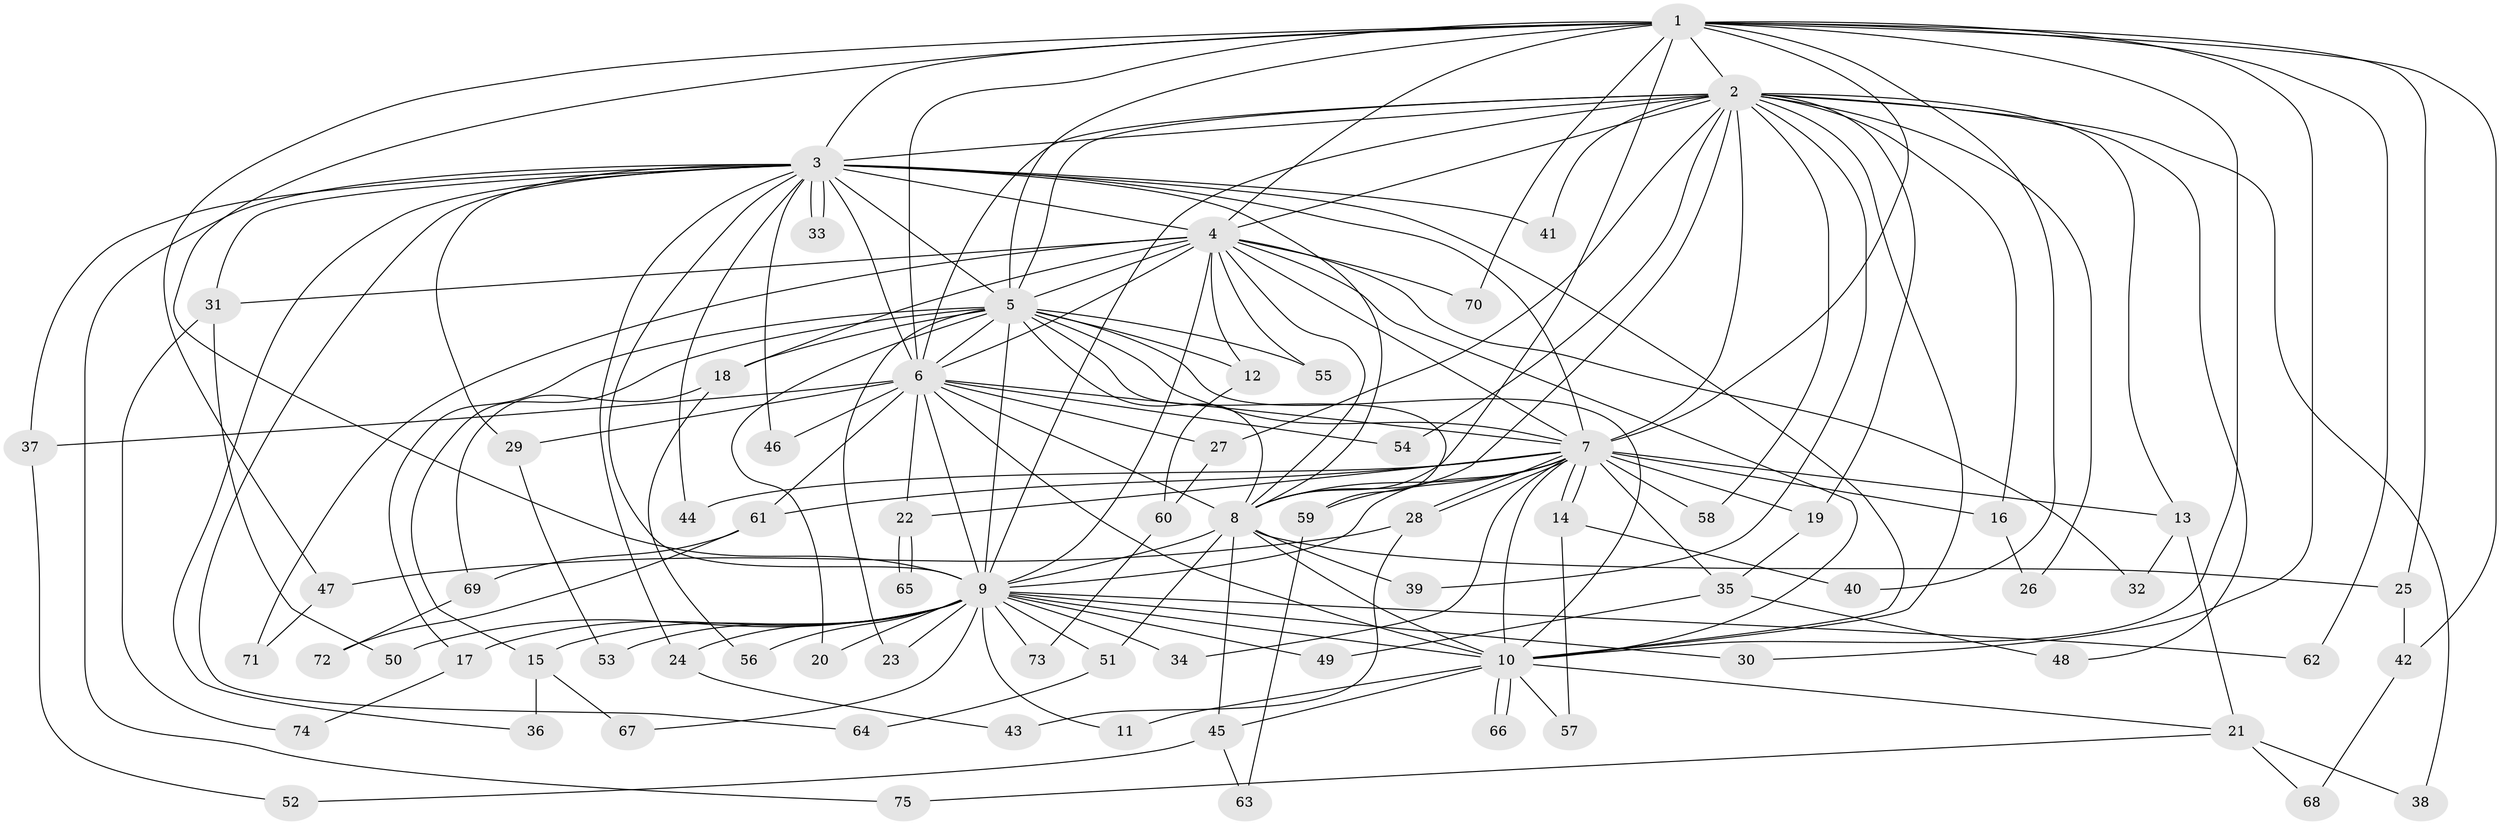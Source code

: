 // Generated by graph-tools (version 1.1) at 2025/13/03/09/25 04:13:47]
// undirected, 75 vertices, 175 edges
graph export_dot {
graph [start="1"]
  node [color=gray90,style=filled];
  1;
  2;
  3;
  4;
  5;
  6;
  7;
  8;
  9;
  10;
  11;
  12;
  13;
  14;
  15;
  16;
  17;
  18;
  19;
  20;
  21;
  22;
  23;
  24;
  25;
  26;
  27;
  28;
  29;
  30;
  31;
  32;
  33;
  34;
  35;
  36;
  37;
  38;
  39;
  40;
  41;
  42;
  43;
  44;
  45;
  46;
  47;
  48;
  49;
  50;
  51;
  52;
  53;
  54;
  55;
  56;
  57;
  58;
  59;
  60;
  61;
  62;
  63;
  64;
  65;
  66;
  67;
  68;
  69;
  70;
  71;
  72;
  73;
  74;
  75;
  1 -- 2;
  1 -- 3;
  1 -- 4;
  1 -- 5;
  1 -- 6;
  1 -- 7;
  1 -- 8;
  1 -- 9;
  1 -- 10;
  1 -- 25;
  1 -- 30;
  1 -- 40;
  1 -- 42;
  1 -- 47;
  1 -- 62;
  1 -- 70;
  2 -- 3;
  2 -- 4;
  2 -- 5;
  2 -- 6;
  2 -- 7;
  2 -- 8;
  2 -- 9;
  2 -- 10;
  2 -- 13;
  2 -- 16;
  2 -- 19;
  2 -- 26;
  2 -- 27;
  2 -- 38;
  2 -- 39;
  2 -- 41;
  2 -- 48;
  2 -- 54;
  2 -- 58;
  3 -- 4;
  3 -- 5;
  3 -- 6;
  3 -- 7;
  3 -- 8;
  3 -- 9;
  3 -- 10;
  3 -- 24;
  3 -- 29;
  3 -- 31;
  3 -- 33;
  3 -- 33;
  3 -- 36;
  3 -- 37;
  3 -- 41;
  3 -- 44;
  3 -- 46;
  3 -- 64;
  3 -- 75;
  4 -- 5;
  4 -- 6;
  4 -- 7;
  4 -- 8;
  4 -- 9;
  4 -- 10;
  4 -- 12;
  4 -- 18;
  4 -- 31;
  4 -- 32;
  4 -- 55;
  4 -- 70;
  4 -- 71;
  5 -- 6;
  5 -- 7;
  5 -- 8;
  5 -- 9;
  5 -- 10;
  5 -- 12;
  5 -- 15;
  5 -- 17;
  5 -- 18;
  5 -- 20;
  5 -- 23;
  5 -- 55;
  5 -- 59;
  6 -- 7;
  6 -- 8;
  6 -- 9;
  6 -- 10;
  6 -- 22;
  6 -- 27;
  6 -- 29;
  6 -- 37;
  6 -- 46;
  6 -- 54;
  6 -- 61;
  7 -- 8;
  7 -- 9;
  7 -- 10;
  7 -- 13;
  7 -- 14;
  7 -- 14;
  7 -- 16;
  7 -- 19;
  7 -- 22;
  7 -- 28;
  7 -- 28;
  7 -- 34;
  7 -- 35;
  7 -- 44;
  7 -- 58;
  7 -- 59;
  7 -- 61;
  8 -- 9;
  8 -- 10;
  8 -- 25;
  8 -- 39;
  8 -- 45;
  8 -- 51;
  9 -- 10;
  9 -- 11;
  9 -- 15;
  9 -- 17;
  9 -- 20;
  9 -- 23;
  9 -- 24;
  9 -- 30;
  9 -- 34;
  9 -- 49;
  9 -- 50;
  9 -- 51;
  9 -- 53;
  9 -- 56;
  9 -- 62;
  9 -- 67;
  9 -- 73;
  10 -- 11;
  10 -- 21;
  10 -- 45;
  10 -- 57;
  10 -- 66;
  10 -- 66;
  12 -- 60;
  13 -- 21;
  13 -- 32;
  14 -- 40;
  14 -- 57;
  15 -- 36;
  15 -- 67;
  16 -- 26;
  17 -- 74;
  18 -- 56;
  18 -- 69;
  19 -- 35;
  21 -- 38;
  21 -- 68;
  21 -- 75;
  22 -- 65;
  22 -- 65;
  24 -- 43;
  25 -- 42;
  27 -- 60;
  28 -- 43;
  28 -- 47;
  29 -- 53;
  31 -- 50;
  31 -- 74;
  35 -- 48;
  35 -- 49;
  37 -- 52;
  42 -- 68;
  45 -- 52;
  45 -- 63;
  47 -- 71;
  51 -- 64;
  59 -- 63;
  60 -- 73;
  61 -- 69;
  61 -- 72;
  69 -- 72;
}
